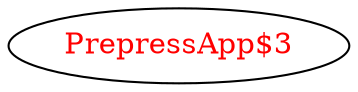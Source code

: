 digraph dependencyGraph {
 concentrate=true;
 ranksep="2.0";
 rankdir="LR"; 
 splines="ortho";
"PrepressApp$3" [fontcolor="red"];
}